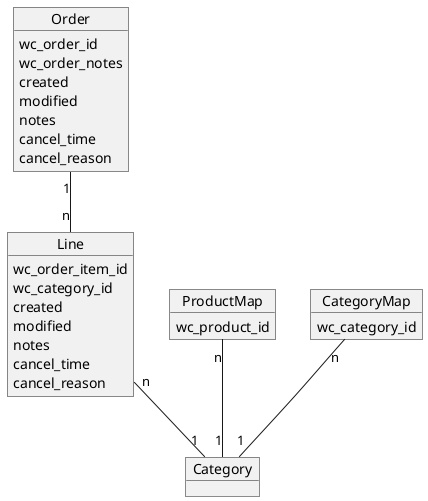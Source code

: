 @startuml

/'

When an order is completed (or reaches a configured completion state) in a
WooCommerce site, a plugin notifies the Iris site with the order details. This
details are stored in the models `Order` and `Line`. Both models keep the
corresponding Wordpress ids. Orders will keep a copy of the order notes in
WooCommerce. Lines will also keep an identifier for the WooCommerce category.

'/

object Order
object Line

Order "1" -- "n" Line

Order : wc_order_id
Order : wc_order_notes

Line : wc_order_item_id
Line : wc_category_id

/'

Both models support Iris timestamps, notes and cancelations.

The WooCommerce plugin will keep the notes updated.

Cancelation of orders in the WooCommerce site will be notified by the plugin.
Deletion of orders or lines will be notified to Iris as cancelations with a
custom text like "Deleted in WooCommerce.".

'/

Order : created
Order : modified
Order : notes
Order : cancel_time
Order : cancel_reason
Line : created
Line : modified
Line : notes
Line : cancel_time
Line : cancel_reason

/'

Two models will keep maps between WooCommerce IDs and Iris categories. One for
individual WooCommerce products and another for the WooCommerce categories.

When a new order is notified to Iris, each line will be inspected to find the
Iris internal category with the set of associated tasks. First, the product ID
maps will be checked, and then the category maps. Proper works will be created
in Iris to represent them using this maps.

'/

object ProductMap
object CategoryMap
object Category

Line "n" -- "1" Category

ProductMap : wc_product_id
ProductMap "n" -- "1" Category

CategoryMap : wc_category_id
CategoryMap "n" -- "1" Category

@enduml
